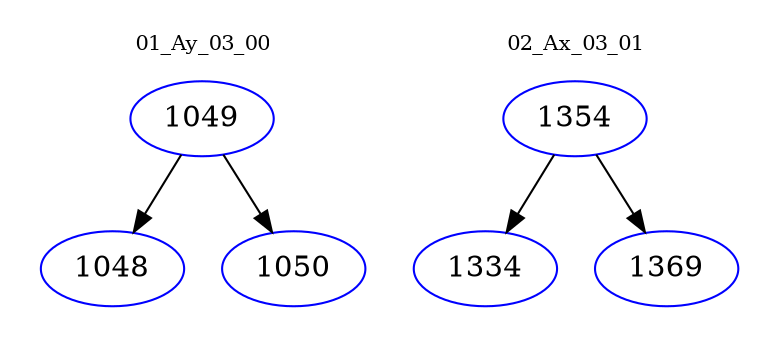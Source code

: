 digraph{
subgraph cluster_0 {
color = white
label = "01_Ay_03_00";
fontsize=10;
T0_1049 [label="1049", color="blue"]
T0_1049 -> T0_1048 [color="black"]
T0_1048 [label="1048", color="blue"]
T0_1049 -> T0_1050 [color="black"]
T0_1050 [label="1050", color="blue"]
}
subgraph cluster_1 {
color = white
label = "02_Ax_03_01";
fontsize=10;
T1_1354 [label="1354", color="blue"]
T1_1354 -> T1_1334 [color="black"]
T1_1334 [label="1334", color="blue"]
T1_1354 -> T1_1369 [color="black"]
T1_1369 [label="1369", color="blue"]
}
}
